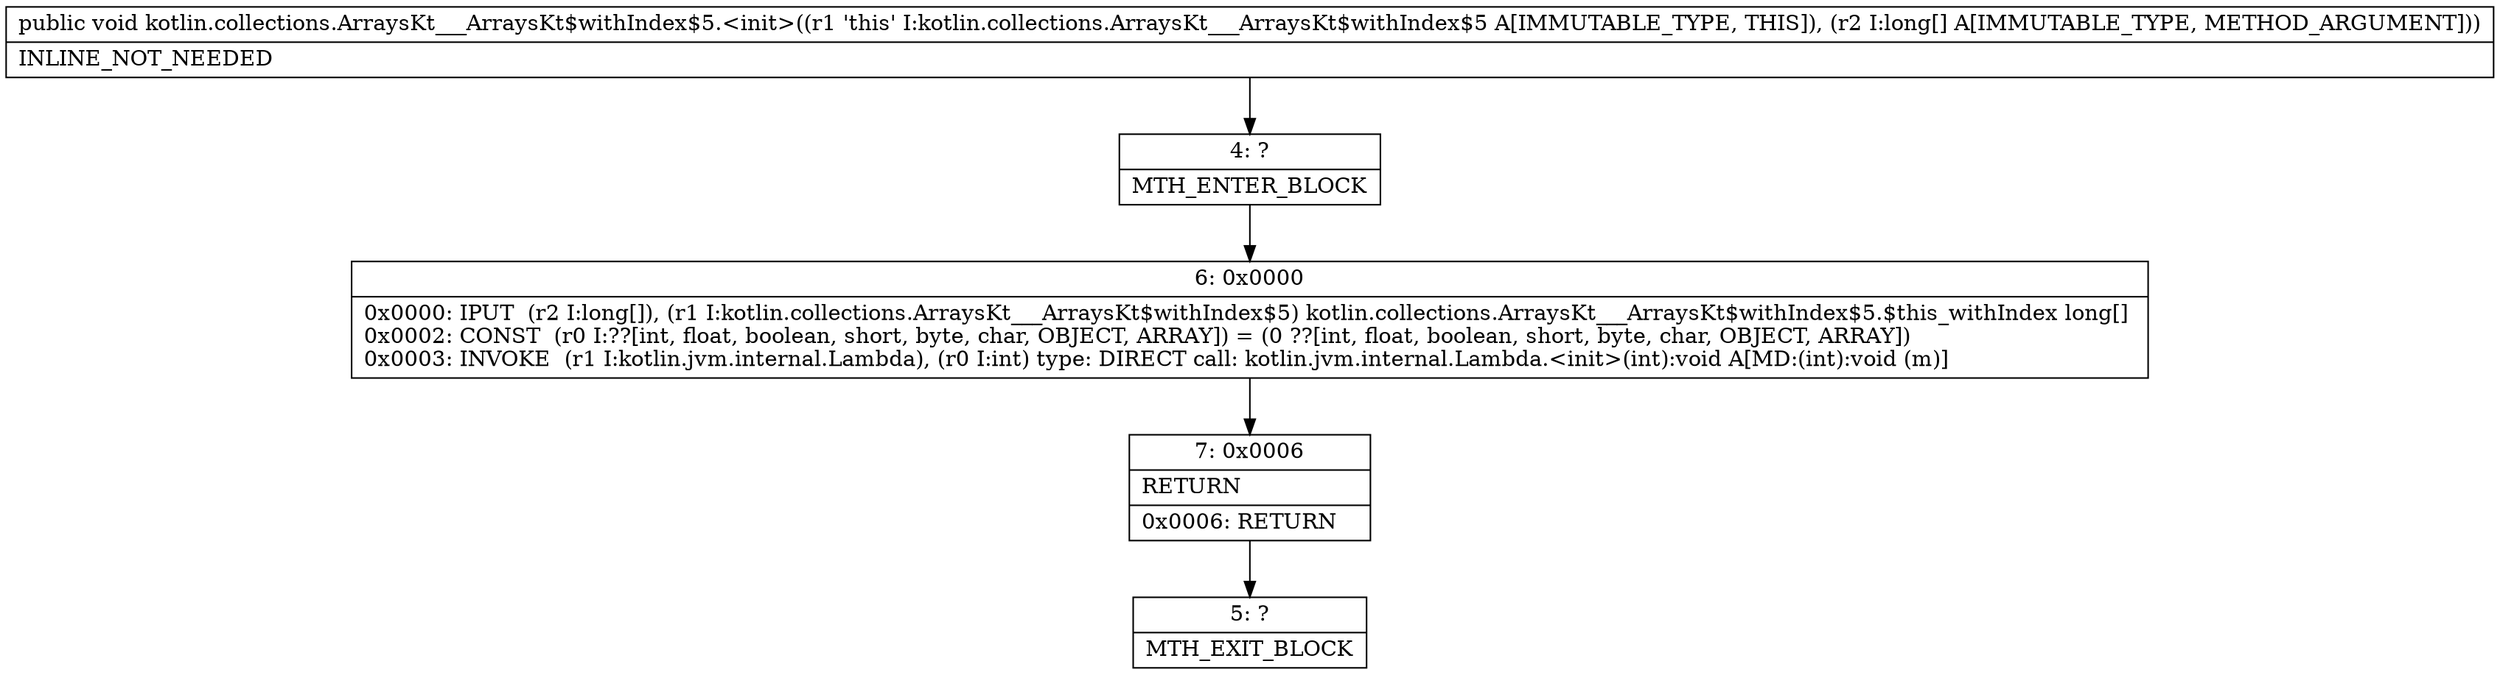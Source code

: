 digraph "CFG forkotlin.collections.ArraysKt___ArraysKt$withIndex$5.\<init\>([J)V" {
Node_4 [shape=record,label="{4\:\ ?|MTH_ENTER_BLOCK\l}"];
Node_6 [shape=record,label="{6\:\ 0x0000|0x0000: IPUT  (r2 I:long[]), (r1 I:kotlin.collections.ArraysKt___ArraysKt$withIndex$5) kotlin.collections.ArraysKt___ArraysKt$withIndex$5.$this_withIndex long[] \l0x0002: CONST  (r0 I:??[int, float, boolean, short, byte, char, OBJECT, ARRAY]) = (0 ??[int, float, boolean, short, byte, char, OBJECT, ARRAY]) \l0x0003: INVOKE  (r1 I:kotlin.jvm.internal.Lambda), (r0 I:int) type: DIRECT call: kotlin.jvm.internal.Lambda.\<init\>(int):void A[MD:(int):void (m)]\l}"];
Node_7 [shape=record,label="{7\:\ 0x0006|RETURN\l|0x0006: RETURN   \l}"];
Node_5 [shape=record,label="{5\:\ ?|MTH_EXIT_BLOCK\l}"];
MethodNode[shape=record,label="{public void kotlin.collections.ArraysKt___ArraysKt$withIndex$5.\<init\>((r1 'this' I:kotlin.collections.ArraysKt___ArraysKt$withIndex$5 A[IMMUTABLE_TYPE, THIS]), (r2 I:long[] A[IMMUTABLE_TYPE, METHOD_ARGUMENT]))  | INLINE_NOT_NEEDED\l}"];
MethodNode -> Node_4;Node_4 -> Node_6;
Node_6 -> Node_7;
Node_7 -> Node_5;
}

